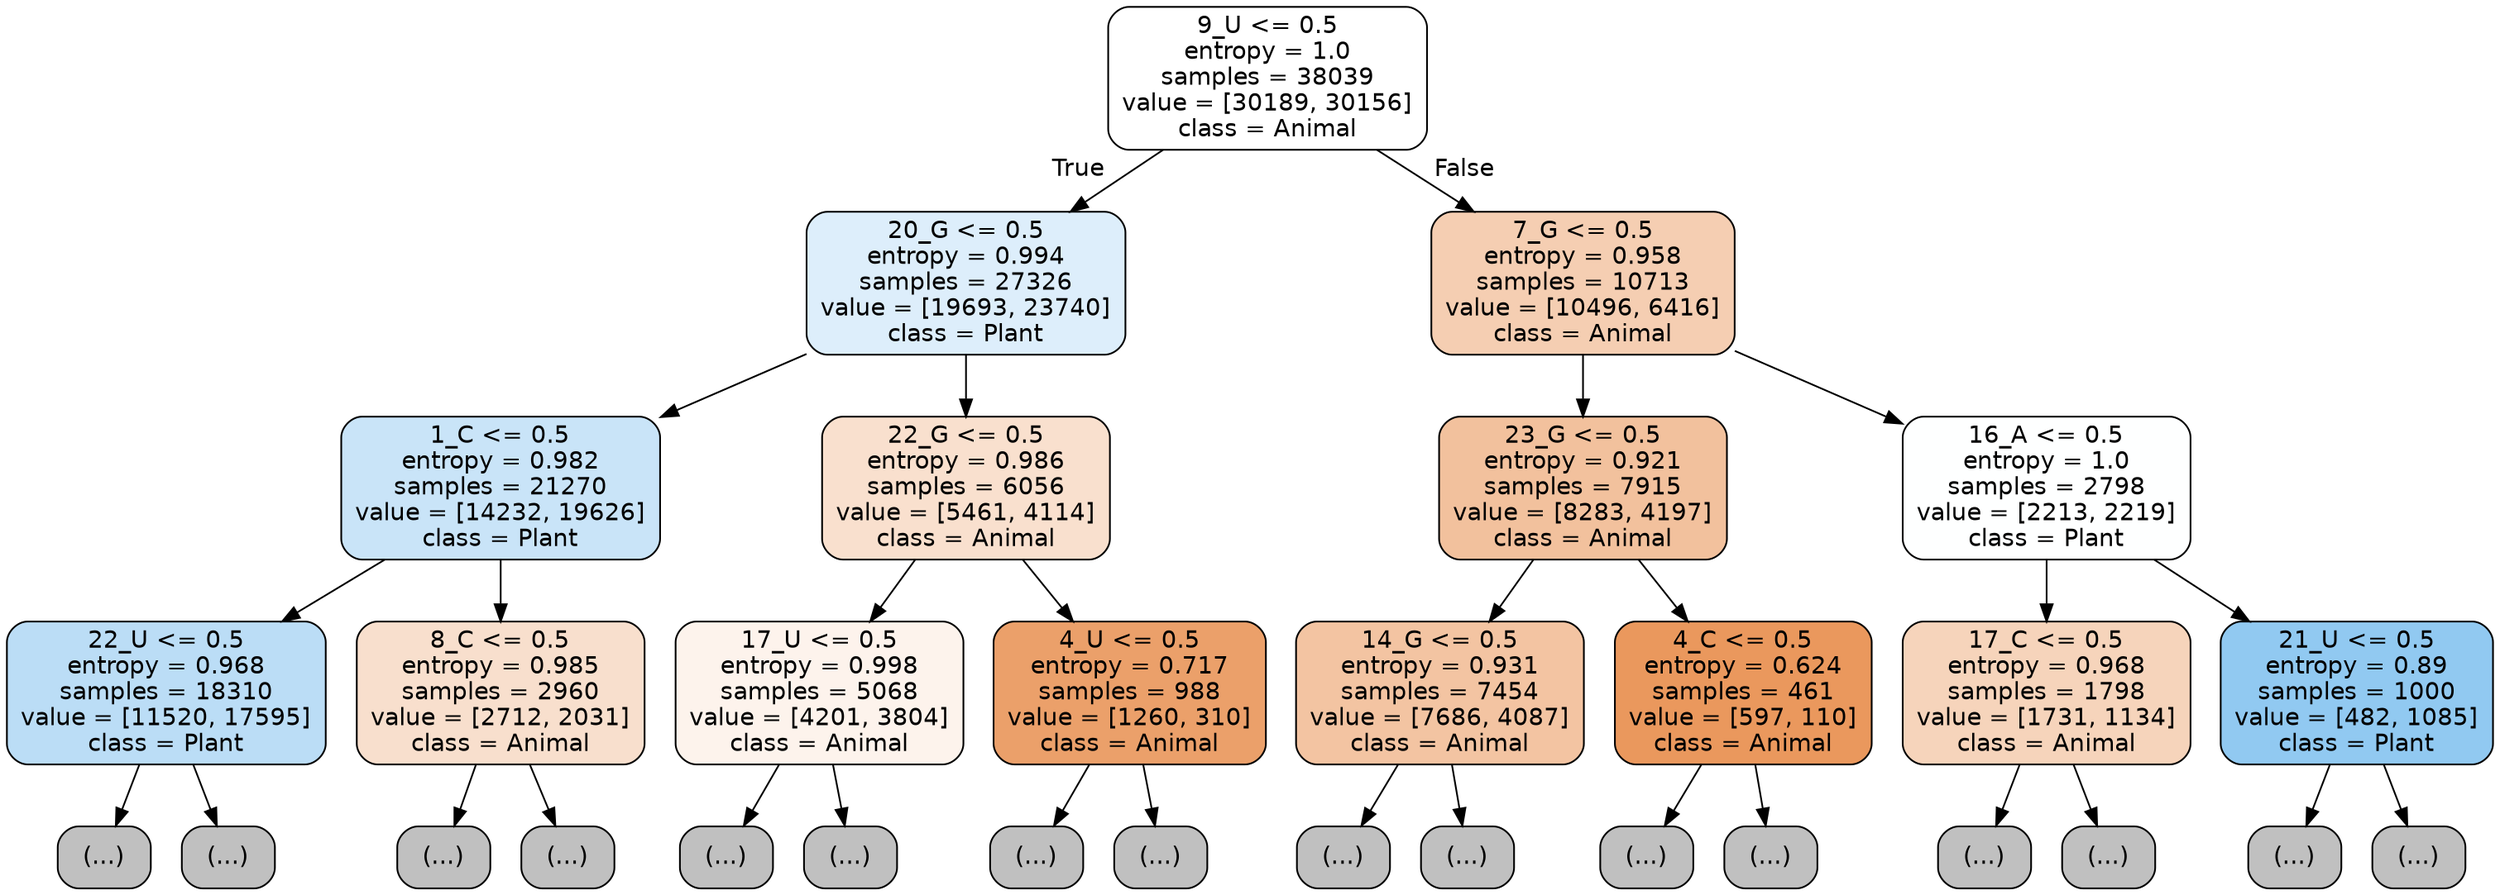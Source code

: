 digraph Tree {
node [shape=box, style="filled, rounded", color="black", fontname="helvetica"] ;
edge [fontname="helvetica"] ;
0 [label="9_U <= 0.5\nentropy = 1.0\nsamples = 38039\nvalue = [30189, 30156]\nclass = Animal", fillcolor="#ffffff"] ;
1 [label="20_G <= 0.5\nentropy = 0.994\nsamples = 27326\nvalue = [19693, 23740]\nclass = Plant", fillcolor="#ddeefb"] ;
0 -> 1 [labeldistance=2.5, labelangle=45, headlabel="True"] ;
2 [label="1_C <= 0.5\nentropy = 0.982\nsamples = 21270\nvalue = [14232, 19626]\nclass = Plant", fillcolor="#c9e4f8"] ;
1 -> 2 ;
3 [label="22_U <= 0.5\nentropy = 0.968\nsamples = 18310\nvalue = [11520, 17595]\nclass = Plant", fillcolor="#bbddf6"] ;
2 -> 3 ;
4 [label="(...)", fillcolor="#C0C0C0"] ;
3 -> 4 ;
6617 [label="(...)", fillcolor="#C0C0C0"] ;
3 -> 6617 ;
7514 [label="8_C <= 0.5\nentropy = 0.985\nsamples = 2960\nvalue = [2712, 2031]\nclass = Animal", fillcolor="#f8dfcd"] ;
2 -> 7514 ;
7515 [label="(...)", fillcolor="#C0C0C0"] ;
7514 -> 7515 ;
8818 [label="(...)", fillcolor="#C0C0C0"] ;
7514 -> 8818 ;
9193 [label="22_G <= 0.5\nentropy = 0.986\nsamples = 6056\nvalue = [5461, 4114]\nclass = Animal", fillcolor="#f9e0ce"] ;
1 -> 9193 ;
9194 [label="17_U <= 0.5\nentropy = 0.998\nsamples = 5068\nvalue = [4201, 3804]\nclass = Animal", fillcolor="#fdf3ec"] ;
9193 -> 9194 ;
9195 [label="(...)", fillcolor="#C0C0C0"] ;
9194 -> 9195 ;
11214 [label="(...)", fillcolor="#C0C0C0"] ;
9194 -> 11214 ;
11939 [label="4_U <= 0.5\nentropy = 0.717\nsamples = 988\nvalue = [1260, 310]\nclass = Animal", fillcolor="#eba06a"] ;
9193 -> 11939 ;
11940 [label="(...)", fillcolor="#C0C0C0"] ;
11939 -> 11940 ;
12161 [label="(...)", fillcolor="#C0C0C0"] ;
11939 -> 12161 ;
12238 [label="7_G <= 0.5\nentropy = 0.958\nsamples = 10713\nvalue = [10496, 6416]\nclass = Animal", fillcolor="#f5ceb2"] ;
0 -> 12238 [labeldistance=2.5, labelangle=-45, headlabel="False"] ;
12239 [label="23_G <= 0.5\nentropy = 0.921\nsamples = 7915\nvalue = [8283, 4197]\nclass = Animal", fillcolor="#f2c19d"] ;
12238 -> 12239 ;
12240 [label="14_G <= 0.5\nentropy = 0.931\nsamples = 7454\nvalue = [7686, 4087]\nclass = Animal", fillcolor="#f3c4a2"] ;
12239 -> 12240 ;
12241 [label="(...)", fillcolor="#C0C0C0"] ;
12240 -> 12241 ;
14748 [label="(...)", fillcolor="#C0C0C0"] ;
12240 -> 14748 ;
15625 [label="4_C <= 0.5\nentropy = 0.624\nsamples = 461\nvalue = [597, 110]\nclass = Animal", fillcolor="#ea985d"] ;
12239 -> 15625 ;
15626 [label="(...)", fillcolor="#C0C0C0"] ;
15625 -> 15626 ;
15751 [label="(...)", fillcolor="#C0C0C0"] ;
15625 -> 15751 ;
15810 [label="16_A <= 0.5\nentropy = 1.0\nsamples = 2798\nvalue = [2213, 2219]\nclass = Plant", fillcolor="#feffff"] ;
12238 -> 15810 ;
15811 [label="17_C <= 0.5\nentropy = 0.968\nsamples = 1798\nvalue = [1731, 1134]\nclass = Animal", fillcolor="#f6d4bb"] ;
15810 -> 15811 ;
15812 [label="(...)", fillcolor="#C0C0C0"] ;
15811 -> 15812 ;
16509 [label="(...)", fillcolor="#C0C0C0"] ;
15811 -> 16509 ;
16716 [label="21_U <= 0.5\nentropy = 0.89\nsamples = 1000\nvalue = [482, 1085]\nclass = Plant", fillcolor="#91c9f1"] ;
15810 -> 16716 ;
16717 [label="(...)", fillcolor="#C0C0C0"] ;
16716 -> 16717 ;
16942 [label="(...)", fillcolor="#C0C0C0"] ;
16716 -> 16942 ;
}